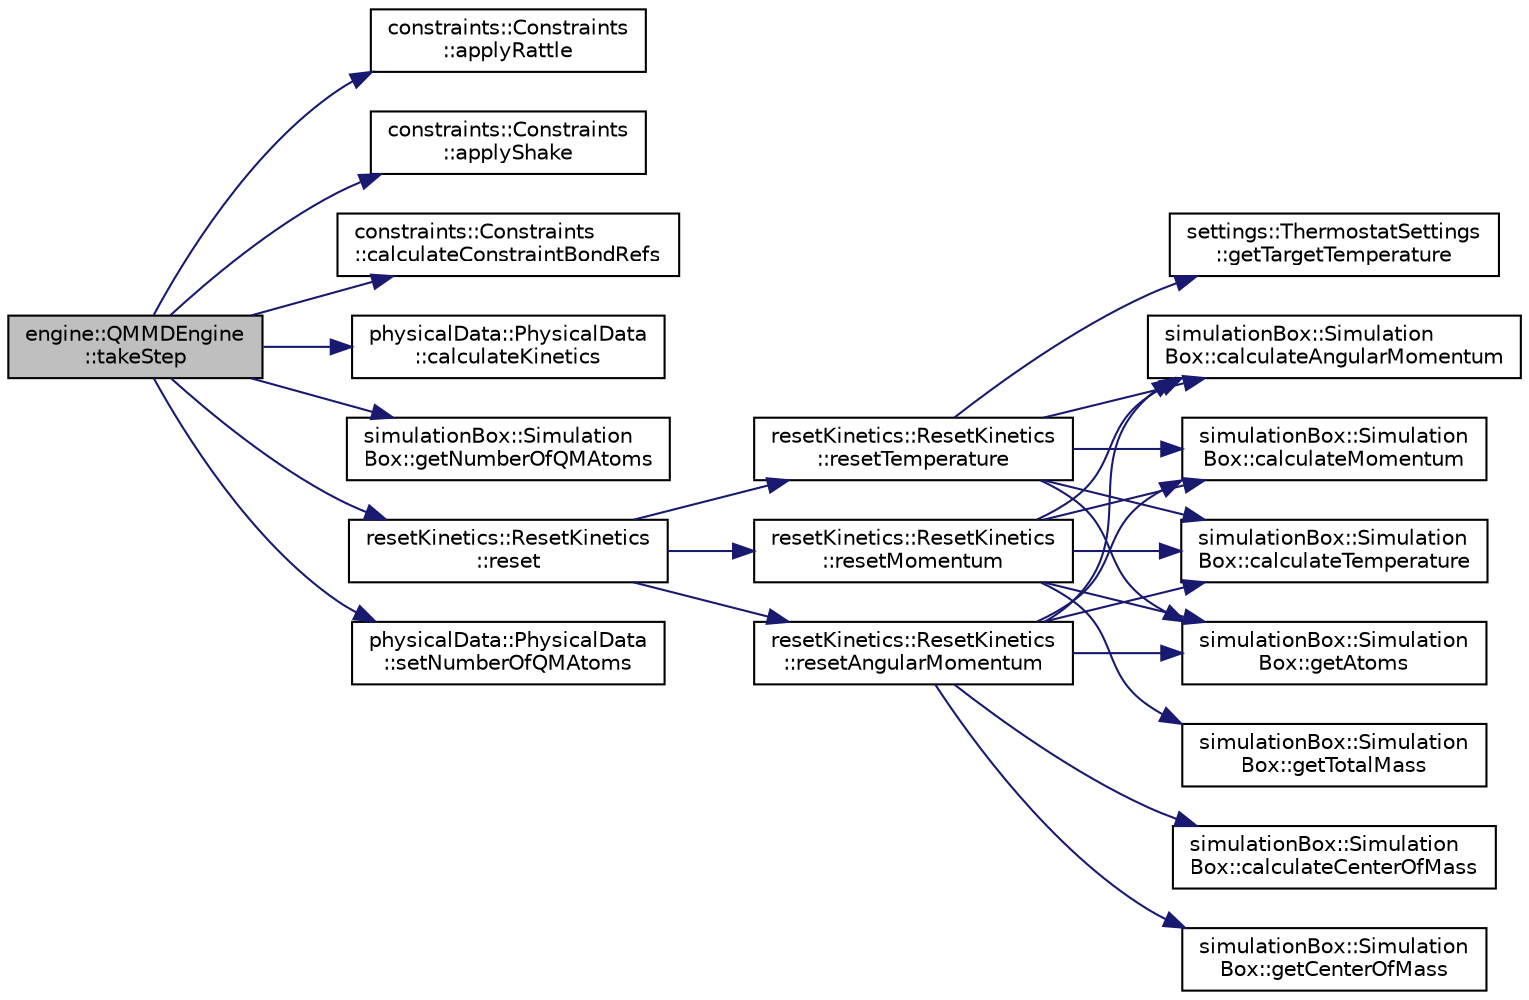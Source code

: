 digraph "engine::QMMDEngine::takeStep"
{
 // LATEX_PDF_SIZE
  edge [fontname="Helvetica",fontsize="10",labelfontname="Helvetica",labelfontsize="10"];
  node [fontname="Helvetica",fontsize="10",shape=record];
  rankdir="LR";
  Node1 [label="engine::QMMDEngine\l::takeStep",height=0.2,width=0.4,color="black", fillcolor="grey75", style="filled", fontcolor="black",tooltip="Takes one step in a QM MD simulation."];
  Node1 -> Node2 [color="midnightblue",fontsize="10",style="solid",fontname="Helvetica"];
  Node2 [label="constraints::Constraints\l::applyRattle",height=0.2,width=0.4,color="black", fillcolor="white", style="filled",URL="$classconstraints_1_1Constraints.html#acc8eae0f8ed6a0be92093a5529d86108",tooltip="applies the rattle algorithm to all bond constraints"];
  Node1 -> Node3 [color="midnightblue",fontsize="10",style="solid",fontname="Helvetica"];
  Node3 [label="constraints::Constraints\l::applyShake",height=0.2,width=0.4,color="black", fillcolor="white", style="filled",URL="$classconstraints_1_1Constraints.html#ad3d1209fdc91bad86f2ab540403f4b77",tooltip="applies the shake algorithm to all bond constraints"];
  Node1 -> Node4 [color="midnightblue",fontsize="10",style="solid",fontname="Helvetica"];
  Node4 [label="constraints::Constraints\l::calculateConstraintBondRefs",height=0.2,width=0.4,color="black", fillcolor="white", style="filled",URL="$classconstraints_1_1Constraints.html#a6d88073b9ad27631034ee58294ad5233",tooltip="calculates the reference bond data of all bond constraints"];
  Node1 -> Node5 [color="midnightblue",fontsize="10",style="solid",fontname="Helvetica"];
  Node5 [label="physicalData::PhysicalData\l::calculateKinetics",height=0.2,width=0.4,color="black", fillcolor="white", style="filled",URL="$classphysicalData_1_1PhysicalData.html#a474b04e9a44df970f5edf313a00a5c40",tooltip="Calculates kinetic energy and momentum of the system."];
  Node1 -> Node6 [color="midnightblue",fontsize="10",style="solid",fontname="Helvetica"];
  Node6 [label="simulationBox::Simulation\lBox::getNumberOfQMAtoms",height=0.2,width=0.4,color="black", fillcolor="white", style="filled",URL="$classsimulationBox_1_1SimulationBox.html#a48b6579e8124576911d39c45b80be6d3",tooltip=" "];
  Node1 -> Node7 [color="midnightblue",fontsize="10",style="solid",fontname="Helvetica"];
  Node7 [label="resetKinetics::ResetKinetics\l::reset",height=0.2,width=0.4,color="black", fillcolor="white", style="filled",URL="$classresetKinetics_1_1ResetKinetics.html#a8aa3edd2e77cbbf734575d486e309e80",tooltip="checks to reset angular momentum"];
  Node7 -> Node8 [color="midnightblue",fontsize="10",style="solid",fontname="Helvetica"];
  Node8 [label="resetKinetics::ResetKinetics\l::resetAngularMomentum",height=0.2,width=0.4,color="black", fillcolor="white", style="filled",URL="$classresetKinetics_1_1ResetKinetics.html#a561473679f9c7fe1db86706319ee0b11",tooltip="reset the angular momentum of the system"];
  Node8 -> Node9 [color="midnightblue",fontsize="10",style="solid",fontname="Helvetica"];
  Node9 [label="simulationBox::Simulation\lBox::calculateAngularMomentum",height=0.2,width=0.4,color="black", fillcolor="white", style="filled",URL="$classsimulationBox_1_1SimulationBox.html#a8c9fe53e7164bfdc10adec076f622b45",tooltip="calculate angular momentum of simulationBox"];
  Node8 -> Node10 [color="midnightblue",fontsize="10",style="solid",fontname="Helvetica"];
  Node10 [label="simulationBox::Simulation\lBox::calculateCenterOfMass",height=0.2,width=0.4,color="black", fillcolor="white", style="filled",URL="$classsimulationBox_1_1SimulationBox.html#a247b3d541829cd8d3e08d077a068f99f",tooltip="calculate center of mass of simulationBox"];
  Node8 -> Node11 [color="midnightblue",fontsize="10",style="solid",fontname="Helvetica"];
  Node11 [label="simulationBox::Simulation\lBox::calculateMomentum",height=0.2,width=0.4,color="black", fillcolor="white", style="filled",URL="$classsimulationBox_1_1SimulationBox.html#a4c6cdc3ac6e185abe9180ee97f866bbf",tooltip="calculate momentum of simulationBox"];
  Node8 -> Node12 [color="midnightblue",fontsize="10",style="solid",fontname="Helvetica"];
  Node12 [label="simulationBox::Simulation\lBox::calculateTemperature",height=0.2,width=0.4,color="black", fillcolor="white", style="filled",URL="$classsimulationBox_1_1SimulationBox.html#a18a88ef0021e8ecd4b227aa5edf0a97c",tooltip="calculate temperature of simulationBox"];
  Node8 -> Node13 [color="midnightblue",fontsize="10",style="solid",fontname="Helvetica"];
  Node13 [label="simulationBox::Simulation\lBox::getAtoms",height=0.2,width=0.4,color="black", fillcolor="white", style="filled",URL="$classsimulationBox_1_1SimulationBox.html#aa80269754e2fc5761e610c7a8bf99b23",tooltip=" "];
  Node8 -> Node14 [color="midnightblue",fontsize="10",style="solid",fontname="Helvetica"];
  Node14 [label="simulationBox::Simulation\lBox::getCenterOfMass",height=0.2,width=0.4,color="black", fillcolor="white", style="filled",URL="$classsimulationBox_1_1SimulationBox.html#a376403d494e29e0db1630133632302fb",tooltip=" "];
  Node7 -> Node15 [color="midnightblue",fontsize="10",style="solid",fontname="Helvetica"];
  Node15 [label="resetKinetics::ResetKinetics\l::resetMomentum",height=0.2,width=0.4,color="black", fillcolor="white", style="filled",URL="$classresetKinetics_1_1ResetKinetics.html#afca1b280ad97f2c4c44c2c601e343745",tooltip="reset the momentum of the system"];
  Node15 -> Node9 [color="midnightblue",fontsize="10",style="solid",fontname="Helvetica"];
  Node15 -> Node11 [color="midnightblue",fontsize="10",style="solid",fontname="Helvetica"];
  Node15 -> Node12 [color="midnightblue",fontsize="10",style="solid",fontname="Helvetica"];
  Node15 -> Node13 [color="midnightblue",fontsize="10",style="solid",fontname="Helvetica"];
  Node15 -> Node16 [color="midnightblue",fontsize="10",style="solid",fontname="Helvetica"];
  Node16 [label="simulationBox::Simulation\lBox::getTotalMass",height=0.2,width=0.4,color="black", fillcolor="white", style="filled",URL="$classsimulationBox_1_1SimulationBox.html#a2a1667453c83755b6a4d2fc05333fb36",tooltip=" "];
  Node7 -> Node17 [color="midnightblue",fontsize="10",style="solid",fontname="Helvetica"];
  Node17 [label="resetKinetics::ResetKinetics\l::resetTemperature",height=0.2,width=0.4,color="black", fillcolor="white", style="filled",URL="$classresetKinetics_1_1ResetKinetics.html#a4097841c8f4b543b1309638b9a2419a5",tooltip="reset the temperature of the system - hard scaling"];
  Node17 -> Node9 [color="midnightblue",fontsize="10",style="solid",fontname="Helvetica"];
  Node17 -> Node11 [color="midnightblue",fontsize="10",style="solid",fontname="Helvetica"];
  Node17 -> Node12 [color="midnightblue",fontsize="10",style="solid",fontname="Helvetica"];
  Node17 -> Node13 [color="midnightblue",fontsize="10",style="solid",fontname="Helvetica"];
  Node17 -> Node18 [color="midnightblue",fontsize="10",style="solid",fontname="Helvetica"];
  Node18 [label="settings::ThermostatSettings\l::getTargetTemperature",height=0.2,width=0.4,color="black", fillcolor="white", style="filled",URL="$classsettings_1_1ThermostatSettings.html#af42d97851263a47d70ccd20e62744be3",tooltip=" "];
  Node1 -> Node19 [color="midnightblue",fontsize="10",style="solid",fontname="Helvetica"];
  Node19 [label="physicalData::PhysicalData\l::setNumberOfQMAtoms",height=0.2,width=0.4,color="black", fillcolor="white", style="filled",URL="$classphysicalData_1_1PhysicalData.html#a0c894a45a41f8bd2f85a53f17abf3c19",tooltip=" "];
}
